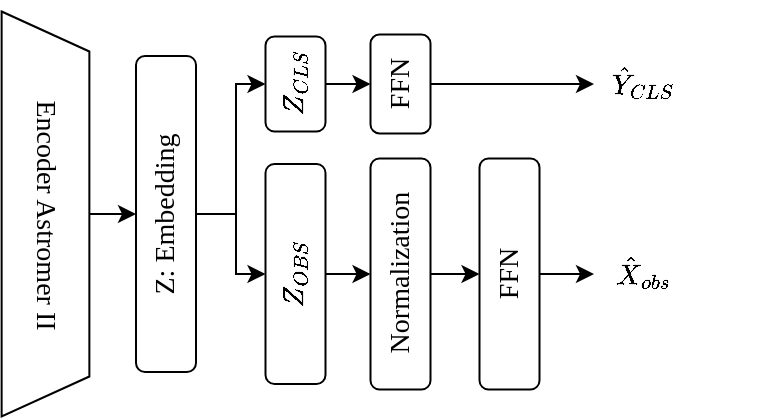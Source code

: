 <mxfile version="22.0.8" type="github">
  <diagram name="Page-1" id="Op2igGFpyRgjVSwSjKm9">
    <mxGraphModel dx="1704" dy="1117" grid="1" gridSize="10" guides="1" tooltips="1" connect="1" arrows="1" fold="1" page="1" pageScale="1" pageWidth="850" pageHeight="1100" math="1" shadow="0">
      <root>
        <mxCell id="0" />
        <mxCell id="1" parent="0" />
        <mxCell id="_tx1lnFHPkT80V72l1tq-17" style="edgeStyle=orthogonalEdgeStyle;rounded=0;orthogonalLoop=1;jettySize=auto;html=1;exitX=0.5;exitY=1;exitDx=0;exitDy=0;entryX=0.5;entryY=0;entryDx=0;entryDy=0;" edge="1" parent="1" source="_tx1lnFHPkT80V72l1tq-1" target="_tx1lnFHPkT80V72l1tq-4">
          <mxGeometry relative="1" as="geometry" />
        </mxCell>
        <mxCell id="_tx1lnFHPkT80V72l1tq-18" style="edgeStyle=orthogonalEdgeStyle;rounded=0;orthogonalLoop=1;jettySize=auto;html=1;exitX=0.5;exitY=1;exitDx=0;exitDy=0;entryX=0.5;entryY=0;entryDx=0;entryDy=0;" edge="1" parent="1" source="_tx1lnFHPkT80V72l1tq-1" target="_tx1lnFHPkT80V72l1tq-3">
          <mxGeometry relative="1" as="geometry" />
        </mxCell>
        <mxCell id="_tx1lnFHPkT80V72l1tq-1" value="Z: Embedding" style="rounded=1;whiteSpace=wrap;html=1;rotation=-90;fontFamily=Garamond;fontSize=14;" vertex="1" parent="1">
          <mxGeometry x="100" y="265" width="158" height="30" as="geometry" />
        </mxCell>
        <mxCell id="_tx1lnFHPkT80V72l1tq-19" style="edgeStyle=orthogonalEdgeStyle;rounded=0;orthogonalLoop=1;jettySize=auto;html=1;exitX=0.5;exitY=0;exitDx=0;exitDy=0;entryX=0.5;entryY=0;entryDx=0;entryDy=0;" edge="1" parent="1" source="_tx1lnFHPkT80V72l1tq-2" target="_tx1lnFHPkT80V72l1tq-1">
          <mxGeometry relative="1" as="geometry" />
        </mxCell>
        <mxCell id="_tx1lnFHPkT80V72l1tq-2" value="Encoder Astromer II" style="shape=trapezoid;perimeter=trapezoidPerimeter;whiteSpace=wrap;html=1;fixedSize=1;rotation=90;fontFamily=Garamond;fontSize=14;" vertex="1" parent="1">
          <mxGeometry x="17.5" y="258.06" width="202.5" height="43.87" as="geometry" />
        </mxCell>
        <mxCell id="_tx1lnFHPkT80V72l1tq-9" style="edgeStyle=orthogonalEdgeStyle;rounded=0;orthogonalLoop=1;jettySize=auto;html=1;exitX=0.5;exitY=1;exitDx=0;exitDy=0;entryX=0.5;entryY=0;entryDx=0;entryDy=0;fontFamily=Garamond;fontSize=14;" edge="1" parent="1" target="_tx1lnFHPkT80V72l1tq-6">
          <mxGeometry relative="1" as="geometry">
            <mxPoint x="258" y="310" as="sourcePoint" />
          </mxGeometry>
        </mxCell>
        <mxCell id="_tx1lnFHPkT80V72l1tq-3" value="$$Z_{OBS}$$" style="rounded=1;whiteSpace=wrap;html=1;rotation=-90;fontFamily=Garamond;fontSize=14;" vertex="1" parent="1">
          <mxGeometry x="188.75" y="295" width="110" height="30" as="geometry" />
        </mxCell>
        <mxCell id="_tx1lnFHPkT80V72l1tq-8" style="edgeStyle=orthogonalEdgeStyle;rounded=0;orthogonalLoop=1;jettySize=auto;html=1;exitX=0.5;exitY=1;exitDx=0;exitDy=0;entryX=0.5;entryY=0;entryDx=0;entryDy=0;fontFamily=Garamond;fontSize=14;" edge="1" parent="1" target="_tx1lnFHPkT80V72l1tq-5">
          <mxGeometry relative="1" as="geometry">
            <mxPoint x="258" y="215" as="sourcePoint" />
          </mxGeometry>
        </mxCell>
        <mxCell id="_tx1lnFHPkT80V72l1tq-4" value="$$Z_{CLS}$$" style="rounded=1;whiteSpace=wrap;html=1;rotation=-90;fontFamily=Garamond;fontSize=14;" vertex="1" parent="1">
          <mxGeometry x="220" y="200" width="47.5" height="30" as="geometry" />
        </mxCell>
        <mxCell id="_tx1lnFHPkT80V72l1tq-13" style="edgeStyle=orthogonalEdgeStyle;rounded=0;orthogonalLoop=1;jettySize=auto;html=1;exitX=0.5;exitY=1;exitDx=0;exitDy=0;entryX=0;entryY=0.5;entryDx=0;entryDy=0;fontFamily=Garamond;fontSize=14;" edge="1" parent="1" source="_tx1lnFHPkT80V72l1tq-5" target="_tx1lnFHPkT80V72l1tq-12">
          <mxGeometry relative="1" as="geometry" />
        </mxCell>
        <mxCell id="_tx1lnFHPkT80V72l1tq-5" value="FFN" style="rounded=1;whiteSpace=wrap;html=1;rotation=-90;fontFamily=Garamond;fontSize=14;" vertex="1" parent="1">
          <mxGeometry x="271.56" y="200" width="49.38" height="30" as="geometry" />
        </mxCell>
        <mxCell id="_tx1lnFHPkT80V72l1tq-11" style="edgeStyle=orthogonalEdgeStyle;rounded=0;orthogonalLoop=1;jettySize=auto;html=1;exitX=0.5;exitY=1;exitDx=0;exitDy=0;entryX=0.5;entryY=0;entryDx=0;entryDy=0;fontFamily=Garamond;fontSize=14;" edge="1" parent="1" source="_tx1lnFHPkT80V72l1tq-6" target="_tx1lnFHPkT80V72l1tq-10">
          <mxGeometry relative="1" as="geometry" />
        </mxCell>
        <mxCell id="_tx1lnFHPkT80V72l1tq-6" value="Normalization" style="rounded=1;whiteSpace=wrap;html=1;rotation=-90;fontFamily=Garamond;fontSize=14;" vertex="1" parent="1">
          <mxGeometry x="238.5" y="295" width="115.5" height="30" as="geometry" />
        </mxCell>
        <mxCell id="_tx1lnFHPkT80V72l1tq-15" style="edgeStyle=orthogonalEdgeStyle;rounded=0;orthogonalLoop=1;jettySize=auto;html=1;exitX=0.5;exitY=1;exitDx=0;exitDy=0;entryX=0;entryY=0.5;entryDx=0;entryDy=0;fontFamily=Garamond;fontSize=14;" edge="1" parent="1" source="_tx1lnFHPkT80V72l1tq-10" target="_tx1lnFHPkT80V72l1tq-14">
          <mxGeometry relative="1" as="geometry" />
        </mxCell>
        <mxCell id="_tx1lnFHPkT80V72l1tq-10" value="FFN" style="rounded=1;whiteSpace=wrap;html=1;rotation=-90;fontFamily=Garamond;fontSize=14;" vertex="1" parent="1">
          <mxGeometry x="293" y="295" width="115.5" height="30" as="geometry" />
        </mxCell>
        <mxCell id="_tx1lnFHPkT80V72l1tq-12" value="$$\hat{Y}_{CLS}$$" style="text;html=1;strokeColor=none;fillColor=none;align=center;verticalAlign=middle;whiteSpace=wrap;rounded=0;fontFamily=Garamond;fontSize=14;" vertex="1" parent="1">
          <mxGeometry x="393" y="200" width="50" height="30" as="geometry" />
        </mxCell>
        <mxCell id="_tx1lnFHPkT80V72l1tq-14" value="$$\hat{X}_{obs}$$" style="text;html=1;strokeColor=none;fillColor=none;align=center;verticalAlign=middle;whiteSpace=wrap;rounded=0;fontFamily=Garamond;fontSize=14;" vertex="1" parent="1">
          <mxGeometry x="393" y="295" width="50" height="30" as="geometry" />
        </mxCell>
      </root>
    </mxGraphModel>
  </diagram>
</mxfile>
